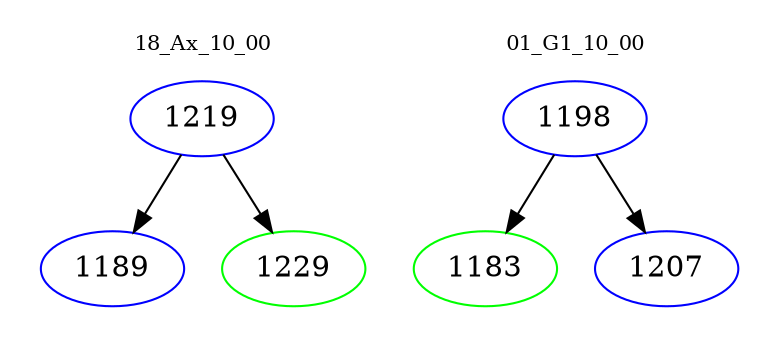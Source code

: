 digraph{
subgraph cluster_0 {
color = white
label = "18_Ax_10_00";
fontsize=10;
T0_1219 [label="1219", color="blue"]
T0_1219 -> T0_1189 [color="black"]
T0_1189 [label="1189", color="blue"]
T0_1219 -> T0_1229 [color="black"]
T0_1229 [label="1229", color="green"]
}
subgraph cluster_1 {
color = white
label = "01_G1_10_00";
fontsize=10;
T1_1198 [label="1198", color="blue"]
T1_1198 -> T1_1183 [color="black"]
T1_1183 [label="1183", color="green"]
T1_1198 -> T1_1207 [color="black"]
T1_1207 [label="1207", color="blue"]
}
}
